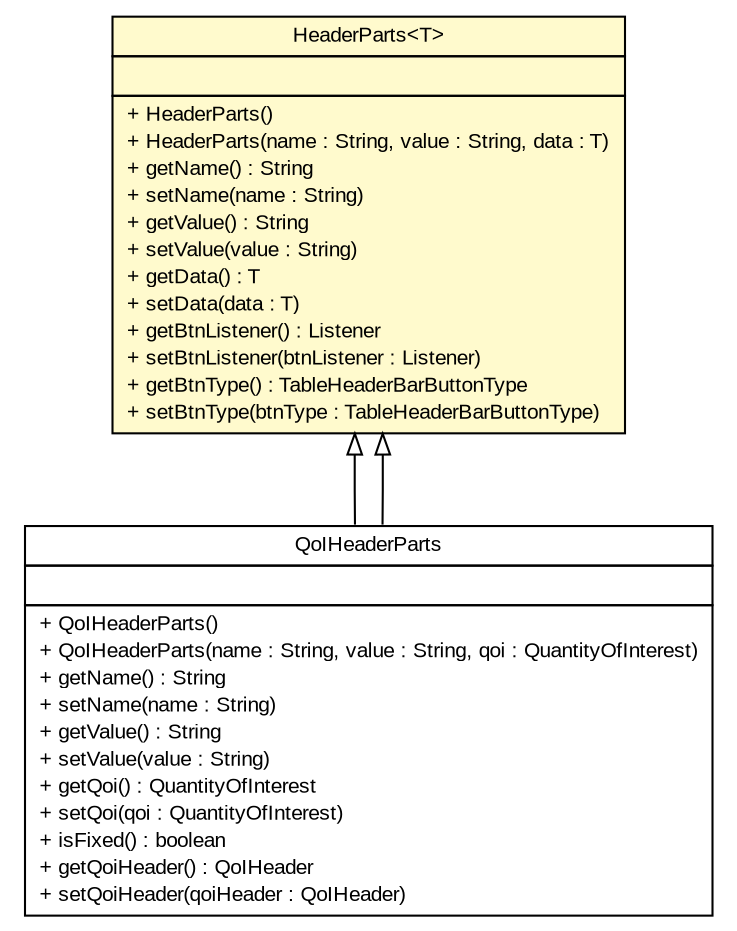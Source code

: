 #!/usr/local/bin/dot
#
# Class diagram 
# Generated by UMLGraph version R5_6-24-gf6e263 (http://www.umlgraph.org/)
#

digraph G {
	edge [fontname="arial",fontsize=10,labelfontname="arial",labelfontsize=10];
	node [fontname="arial",fontsize=10,shape=plaintext];
	nodesep=0.25;
	ranksep=0.5;
	// gov.sandia.cf.parts.model.HeaderParts<T>
	c136370 [label=<<table title="gov.sandia.cf.parts.model.HeaderParts" border="0" cellborder="1" cellspacing="0" cellpadding="2" port="p" bgcolor="lemonChiffon" href="./HeaderParts.html">
		<tr><td><table border="0" cellspacing="0" cellpadding="1">
<tr><td align="center" balign="center"> HeaderParts&lt;T&gt; </td></tr>
		</table></td></tr>
		<tr><td><table border="0" cellspacing="0" cellpadding="1">
<tr><td align="left" balign="left">  </td></tr>
		</table></td></tr>
		<tr><td><table border="0" cellspacing="0" cellpadding="1">
<tr><td align="left" balign="left"> + HeaderParts() </td></tr>
<tr><td align="left" balign="left"> + HeaderParts(name : String, value : String, data : T) </td></tr>
<tr><td align="left" balign="left"> + getName() : String </td></tr>
<tr><td align="left" balign="left"> + setName(name : String) </td></tr>
<tr><td align="left" balign="left"> + getValue() : String </td></tr>
<tr><td align="left" balign="left"> + setValue(value : String) </td></tr>
<tr><td align="left" balign="left"> + getData() : T </td></tr>
<tr><td align="left" balign="left"> + setData(data : T) </td></tr>
<tr><td align="left" balign="left"> + getBtnListener() : Listener </td></tr>
<tr><td align="left" balign="left"> + setBtnListener(btnListener : Listener) </td></tr>
<tr><td align="left" balign="left"> + getBtnType() : TableHeaderBarButtonType </td></tr>
<tr><td align="left" balign="left"> + setBtnType(btnType : TableHeaderBarButtonType) </td></tr>
		</table></td></tr>
		</table>>, URL="./HeaderParts.html", fontname="arial", fontcolor="black", fontsize=10.0];
	// gov.sandia.cf.parts.model.QoIHeaderParts
	c136371 [label=<<table title="gov.sandia.cf.parts.model.QoIHeaderParts" border="0" cellborder="1" cellspacing="0" cellpadding="2" port="p" href="./QoIHeaderParts.html">
		<tr><td><table border="0" cellspacing="0" cellpadding="1">
<tr><td align="center" balign="center"> QoIHeaderParts </td></tr>
		</table></td></tr>
		<tr><td><table border="0" cellspacing="0" cellpadding="1">
<tr><td align="left" balign="left">  </td></tr>
		</table></td></tr>
		<tr><td><table border="0" cellspacing="0" cellpadding="1">
<tr><td align="left" balign="left"> + QoIHeaderParts() </td></tr>
<tr><td align="left" balign="left"> + QoIHeaderParts(name : String, value : String, qoi : QuantityOfInterest) </td></tr>
<tr><td align="left" balign="left"> + getName() : String </td></tr>
<tr><td align="left" balign="left"> + setName(name : String) </td></tr>
<tr><td align="left" balign="left"> + getValue() : String </td></tr>
<tr><td align="left" balign="left"> + setValue(value : String) </td></tr>
<tr><td align="left" balign="left"> + getQoi() : QuantityOfInterest </td></tr>
<tr><td align="left" balign="left"> + setQoi(qoi : QuantityOfInterest) </td></tr>
<tr><td align="left" balign="left"> + isFixed() : boolean </td></tr>
<tr><td align="left" balign="left"> + getQoiHeader() : QoIHeader </td></tr>
<tr><td align="left" balign="left"> + setQoiHeader(qoiHeader : QoIHeader) </td></tr>
		</table></td></tr>
		</table>>, URL="./QoIHeaderParts.html", fontname="arial", fontcolor="black", fontsize=10.0];
	//gov.sandia.cf.parts.model.QoIHeaderParts extends gov.sandia.cf.parts.model.HeaderParts<gov.sandia.cf.model.QuantityOfInterest>
	c136370:p -> c136371:p [dir=back,arrowtail=empty];
	//gov.sandia.cf.parts.model.QoIHeaderParts extends gov.sandia.cf.parts.model.HeaderParts<gov.sandia.cf.model.QuantityOfInterest>
	c136370:p -> c136371:p [dir=back,arrowtail=empty];
}


